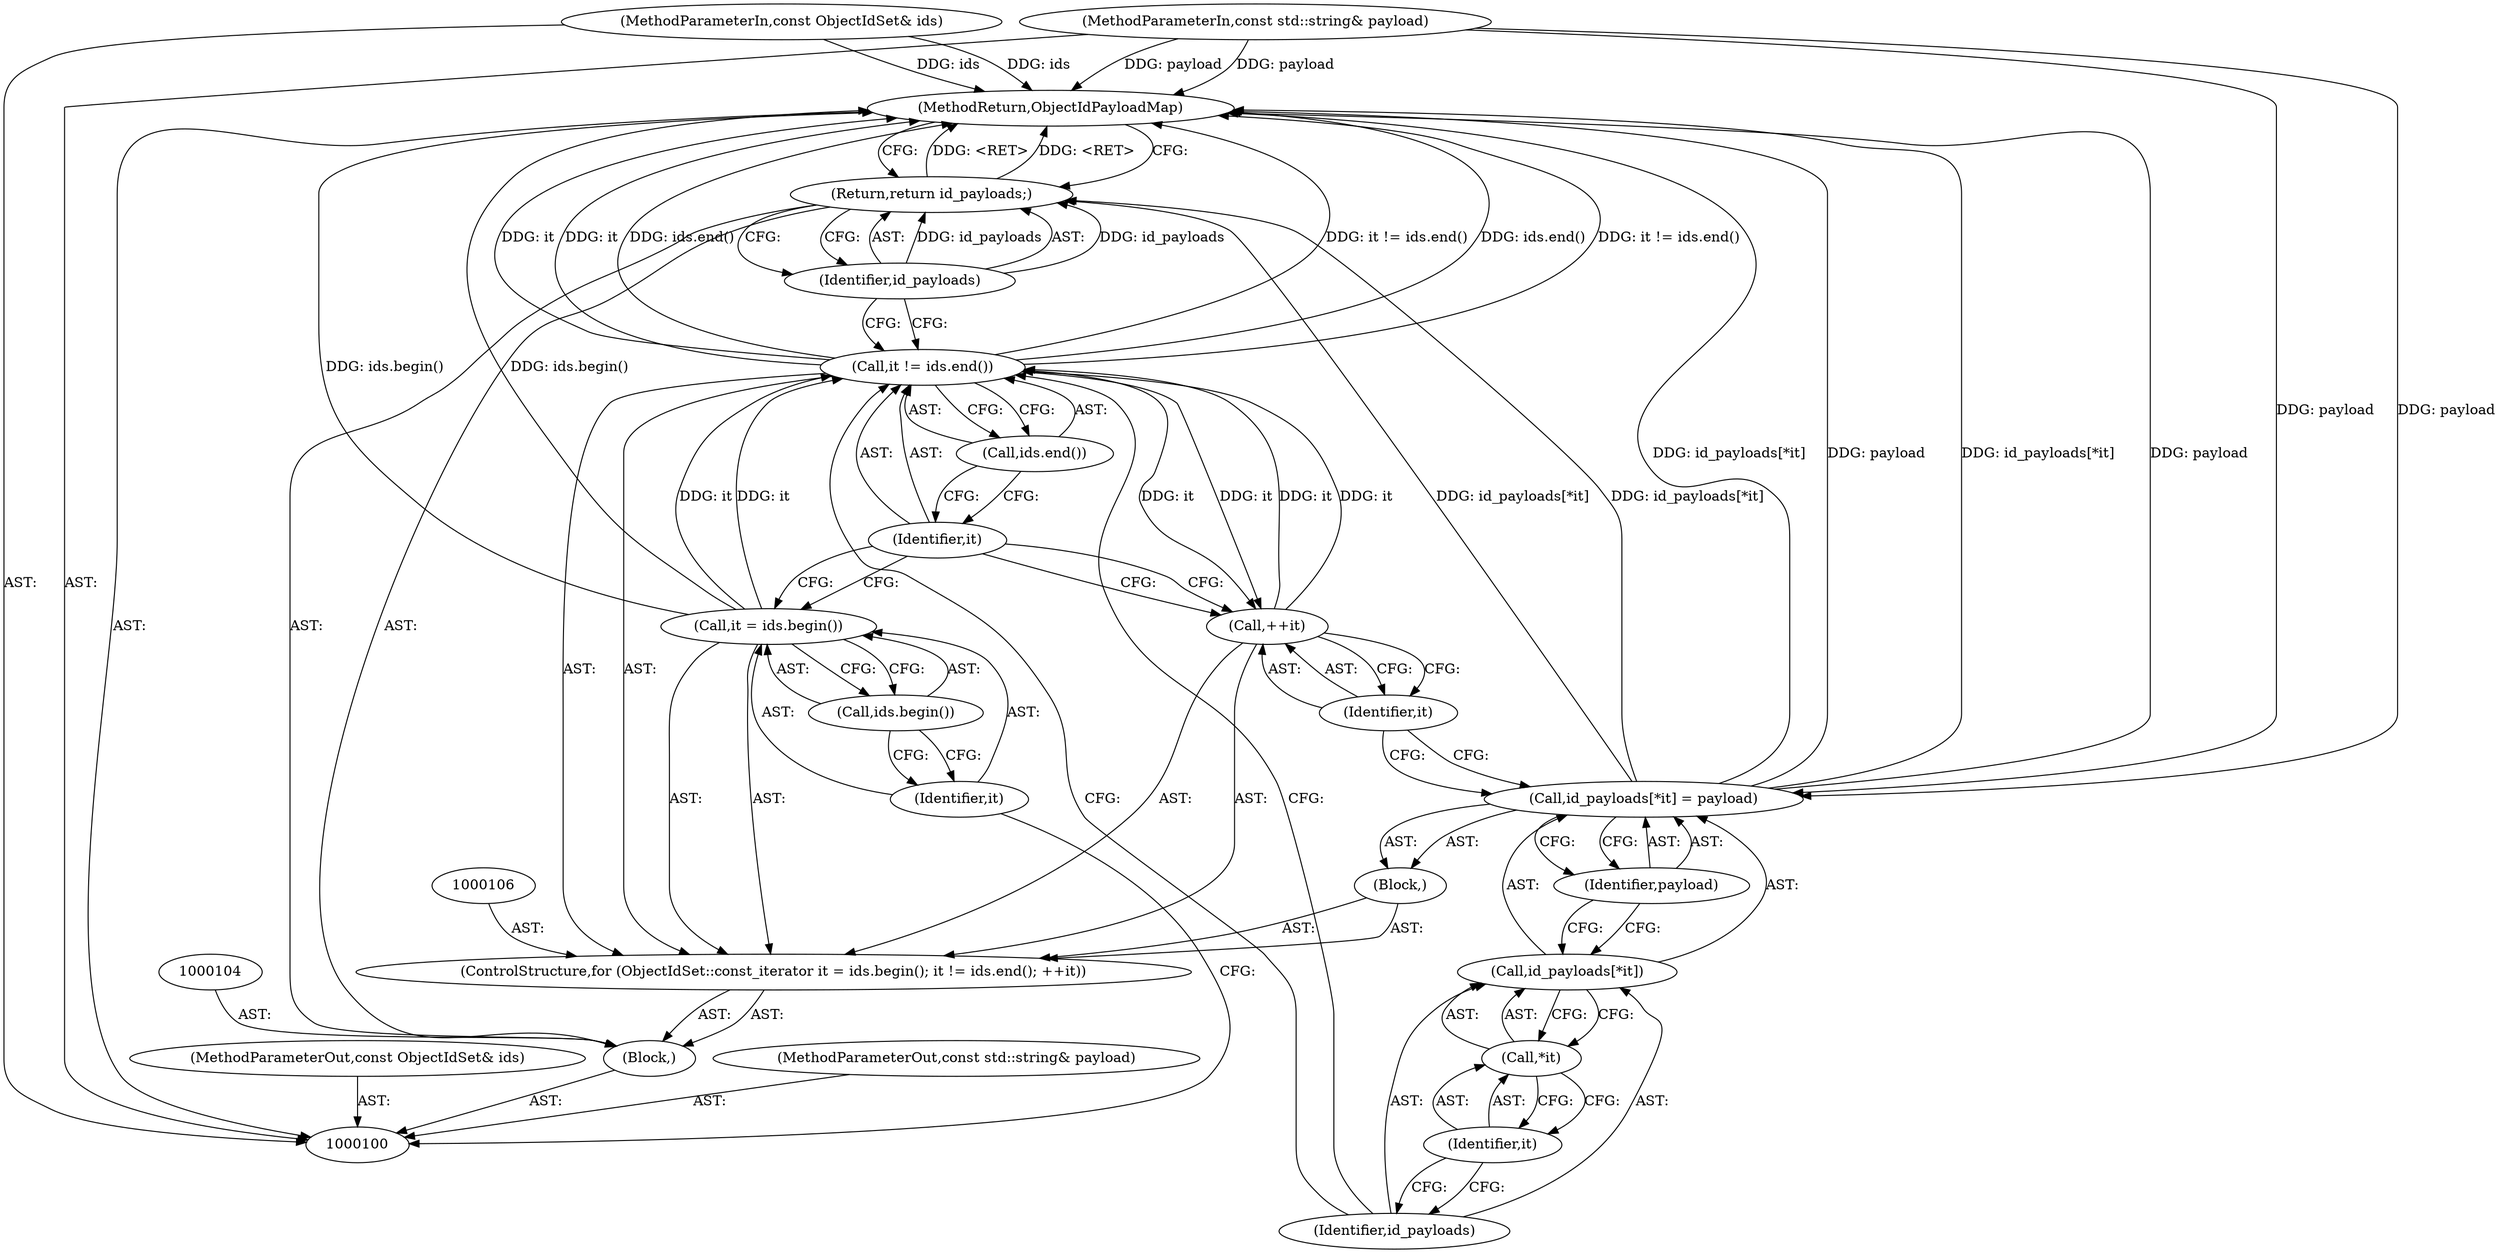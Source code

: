 digraph "1_Chrome_8a50f99c25fb70ff43aaa82b6f9569db383f0ca8_14" {
"1000124" [label="(MethodReturn,ObjectIdPayloadMap)"];
"1000101" [label="(MethodParameterIn,const ObjectIdSet& ids)"];
"1000160" [label="(MethodParameterOut,const ObjectIdSet& ids)"];
"1000102" [label="(MethodParameterIn,const std::string& payload)"];
"1000161" [label="(MethodParameterOut,const std::string& payload)"];
"1000103" [label="(Block,)"];
"1000105" [label="(ControlStructure,for (ObjectIdSet::const_iterator it = ids.begin(); it != ids.end(); ++it))"];
"1000107" [label="(Call,it = ids.begin())"];
"1000108" [label="(Identifier,it)"];
"1000109" [label="(Call,ids.begin())"];
"1000110" [label="(Call,it != ids.end())"];
"1000111" [label="(Identifier,it)"];
"1000112" [label="(Call,ids.end())"];
"1000113" [label="(Call,++it)"];
"1000114" [label="(Identifier,it)"];
"1000115" [label="(Block,)"];
"1000119" [label="(Call,*it)"];
"1000120" [label="(Identifier,it)"];
"1000121" [label="(Identifier,payload)"];
"1000116" [label="(Call,id_payloads[*it] = payload)"];
"1000117" [label="(Call,id_payloads[*it])"];
"1000118" [label="(Identifier,id_payloads)"];
"1000122" [label="(Return,return id_payloads;)"];
"1000123" [label="(Identifier,id_payloads)"];
"1000124" -> "1000100"  [label="AST: "];
"1000124" -> "1000122"  [label="CFG: "];
"1000122" -> "1000124"  [label="DDG: <RET>"];
"1000116" -> "1000124"  [label="DDG: id_payloads[*it]"];
"1000116" -> "1000124"  [label="DDG: payload"];
"1000107" -> "1000124"  [label="DDG: ids.begin()"];
"1000102" -> "1000124"  [label="DDG: payload"];
"1000110" -> "1000124"  [label="DDG: ids.end()"];
"1000110" -> "1000124"  [label="DDG: it != ids.end()"];
"1000110" -> "1000124"  [label="DDG: it"];
"1000101" -> "1000124"  [label="DDG: ids"];
"1000101" -> "1000100"  [label="AST: "];
"1000101" -> "1000124"  [label="DDG: ids"];
"1000160" -> "1000100"  [label="AST: "];
"1000102" -> "1000100"  [label="AST: "];
"1000102" -> "1000124"  [label="DDG: payload"];
"1000102" -> "1000116"  [label="DDG: payload"];
"1000161" -> "1000100"  [label="AST: "];
"1000103" -> "1000100"  [label="AST: "];
"1000104" -> "1000103"  [label="AST: "];
"1000105" -> "1000103"  [label="AST: "];
"1000122" -> "1000103"  [label="AST: "];
"1000105" -> "1000103"  [label="AST: "];
"1000106" -> "1000105"  [label="AST: "];
"1000107" -> "1000105"  [label="AST: "];
"1000110" -> "1000105"  [label="AST: "];
"1000113" -> "1000105"  [label="AST: "];
"1000115" -> "1000105"  [label="AST: "];
"1000107" -> "1000105"  [label="AST: "];
"1000107" -> "1000109"  [label="CFG: "];
"1000108" -> "1000107"  [label="AST: "];
"1000109" -> "1000107"  [label="AST: "];
"1000111" -> "1000107"  [label="CFG: "];
"1000107" -> "1000124"  [label="DDG: ids.begin()"];
"1000107" -> "1000110"  [label="DDG: it"];
"1000108" -> "1000107"  [label="AST: "];
"1000108" -> "1000100"  [label="CFG: "];
"1000109" -> "1000108"  [label="CFG: "];
"1000109" -> "1000107"  [label="AST: "];
"1000109" -> "1000108"  [label="CFG: "];
"1000107" -> "1000109"  [label="CFG: "];
"1000110" -> "1000105"  [label="AST: "];
"1000110" -> "1000112"  [label="CFG: "];
"1000111" -> "1000110"  [label="AST: "];
"1000112" -> "1000110"  [label="AST: "];
"1000118" -> "1000110"  [label="CFG: "];
"1000123" -> "1000110"  [label="CFG: "];
"1000110" -> "1000124"  [label="DDG: ids.end()"];
"1000110" -> "1000124"  [label="DDG: it != ids.end()"];
"1000110" -> "1000124"  [label="DDG: it"];
"1000107" -> "1000110"  [label="DDG: it"];
"1000113" -> "1000110"  [label="DDG: it"];
"1000110" -> "1000113"  [label="DDG: it"];
"1000111" -> "1000110"  [label="AST: "];
"1000111" -> "1000107"  [label="CFG: "];
"1000111" -> "1000113"  [label="CFG: "];
"1000112" -> "1000111"  [label="CFG: "];
"1000112" -> "1000110"  [label="AST: "];
"1000112" -> "1000111"  [label="CFG: "];
"1000110" -> "1000112"  [label="CFG: "];
"1000113" -> "1000105"  [label="AST: "];
"1000113" -> "1000114"  [label="CFG: "];
"1000114" -> "1000113"  [label="AST: "];
"1000111" -> "1000113"  [label="CFG: "];
"1000113" -> "1000110"  [label="DDG: it"];
"1000110" -> "1000113"  [label="DDG: it"];
"1000114" -> "1000113"  [label="AST: "];
"1000114" -> "1000116"  [label="CFG: "];
"1000113" -> "1000114"  [label="CFG: "];
"1000115" -> "1000105"  [label="AST: "];
"1000116" -> "1000115"  [label="AST: "];
"1000119" -> "1000117"  [label="AST: "];
"1000119" -> "1000120"  [label="CFG: "];
"1000120" -> "1000119"  [label="AST: "];
"1000117" -> "1000119"  [label="CFG: "];
"1000120" -> "1000119"  [label="AST: "];
"1000120" -> "1000118"  [label="CFG: "];
"1000119" -> "1000120"  [label="CFG: "];
"1000121" -> "1000116"  [label="AST: "];
"1000121" -> "1000117"  [label="CFG: "];
"1000116" -> "1000121"  [label="CFG: "];
"1000116" -> "1000115"  [label="AST: "];
"1000116" -> "1000121"  [label="CFG: "];
"1000117" -> "1000116"  [label="AST: "];
"1000121" -> "1000116"  [label="AST: "];
"1000114" -> "1000116"  [label="CFG: "];
"1000116" -> "1000124"  [label="DDG: id_payloads[*it]"];
"1000116" -> "1000124"  [label="DDG: payload"];
"1000102" -> "1000116"  [label="DDG: payload"];
"1000116" -> "1000122"  [label="DDG: id_payloads[*it]"];
"1000117" -> "1000116"  [label="AST: "];
"1000117" -> "1000119"  [label="CFG: "];
"1000118" -> "1000117"  [label="AST: "];
"1000119" -> "1000117"  [label="AST: "];
"1000121" -> "1000117"  [label="CFG: "];
"1000118" -> "1000117"  [label="AST: "];
"1000118" -> "1000110"  [label="CFG: "];
"1000120" -> "1000118"  [label="CFG: "];
"1000122" -> "1000103"  [label="AST: "];
"1000122" -> "1000123"  [label="CFG: "];
"1000123" -> "1000122"  [label="AST: "];
"1000124" -> "1000122"  [label="CFG: "];
"1000122" -> "1000124"  [label="DDG: <RET>"];
"1000123" -> "1000122"  [label="DDG: id_payloads"];
"1000116" -> "1000122"  [label="DDG: id_payloads[*it]"];
"1000123" -> "1000122"  [label="AST: "];
"1000123" -> "1000110"  [label="CFG: "];
"1000122" -> "1000123"  [label="CFG: "];
"1000123" -> "1000122"  [label="DDG: id_payloads"];
}
